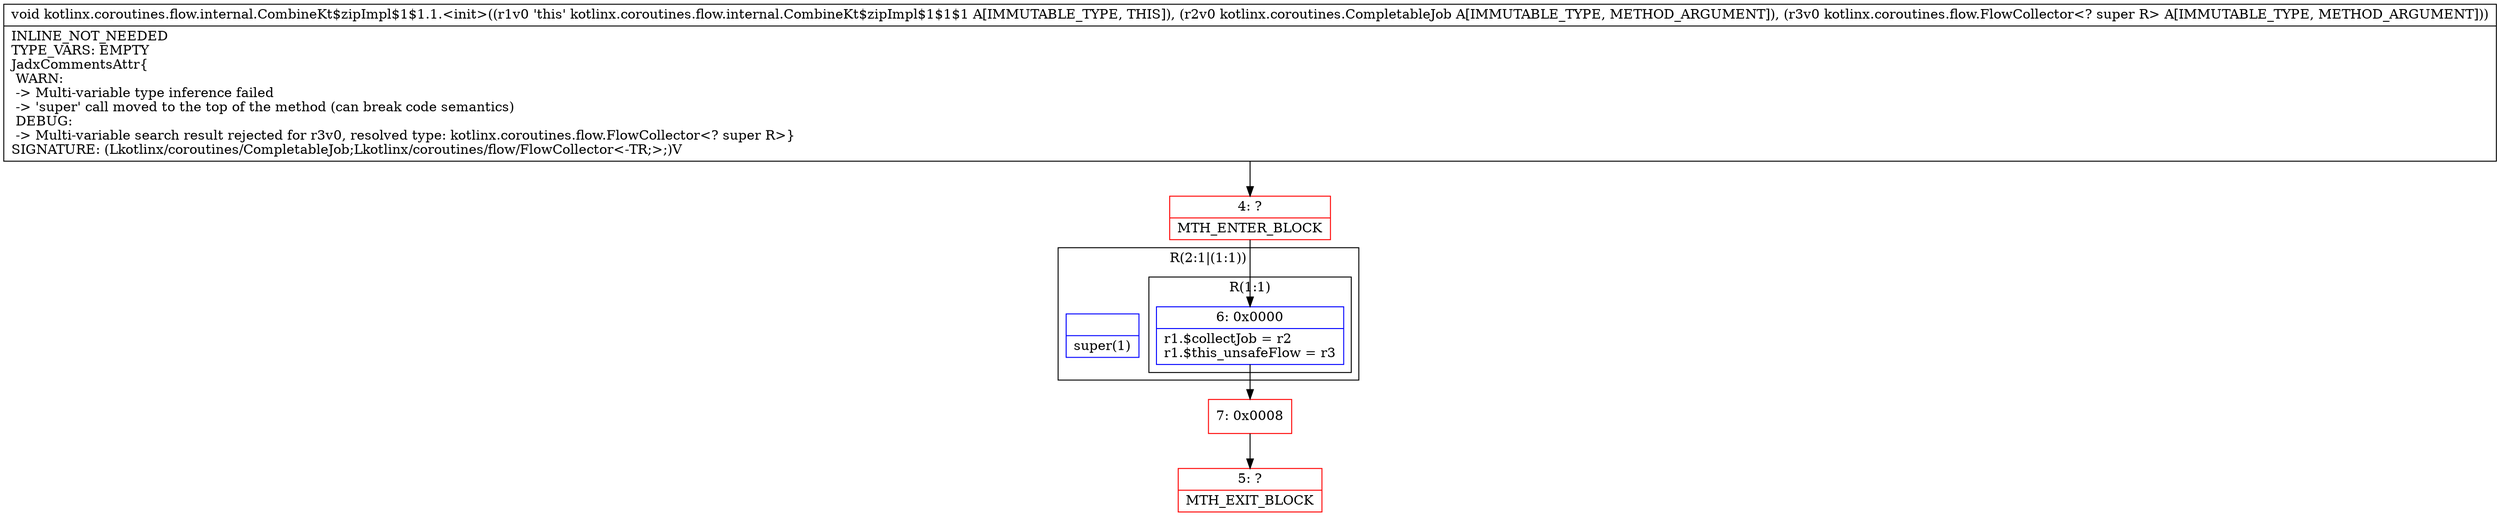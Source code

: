digraph "CFG forkotlinx.coroutines.flow.internal.CombineKt$zipImpl$1$1.1.\<init\>(Lkotlinx\/coroutines\/CompletableJob;Lkotlinx\/coroutines\/flow\/FlowCollector;)V" {
subgraph cluster_Region_471882937 {
label = "R(2:1|(1:1))";
node [shape=record,color=blue];
Node_InsnContainer_718300660 [shape=record,label="{|super(1)\l}"];
subgraph cluster_Region_986176803 {
label = "R(1:1)";
node [shape=record,color=blue];
Node_6 [shape=record,label="{6\:\ 0x0000|r1.$collectJob = r2\lr1.$this_unsafeFlow = r3\l}"];
}
}
Node_4 [shape=record,color=red,label="{4\:\ ?|MTH_ENTER_BLOCK\l}"];
Node_7 [shape=record,color=red,label="{7\:\ 0x0008}"];
Node_5 [shape=record,color=red,label="{5\:\ ?|MTH_EXIT_BLOCK\l}"];
MethodNode[shape=record,label="{void kotlinx.coroutines.flow.internal.CombineKt$zipImpl$1$1.1.\<init\>((r1v0 'this' kotlinx.coroutines.flow.internal.CombineKt$zipImpl$1$1$1 A[IMMUTABLE_TYPE, THIS]), (r2v0 kotlinx.coroutines.CompletableJob A[IMMUTABLE_TYPE, METHOD_ARGUMENT]), (r3v0 kotlinx.coroutines.flow.FlowCollector\<? super R\> A[IMMUTABLE_TYPE, METHOD_ARGUMENT]))  | INLINE_NOT_NEEDED\lTYPE_VARS: EMPTY\lJadxCommentsAttr\{\l WARN: \l \-\> Multi\-variable type inference failed\l \-\> 'super' call moved to the top of the method (can break code semantics)\l DEBUG: \l \-\> Multi\-variable search result rejected for r3v0, resolved type: kotlinx.coroutines.flow.FlowCollector\<? super R\>\}\lSIGNATURE: (Lkotlinx\/coroutines\/CompletableJob;Lkotlinx\/coroutines\/flow\/FlowCollector\<\-TR;\>;)V\l}"];
MethodNode -> Node_4;Node_6 -> Node_7;
Node_4 -> Node_6;
Node_7 -> Node_5;
}

